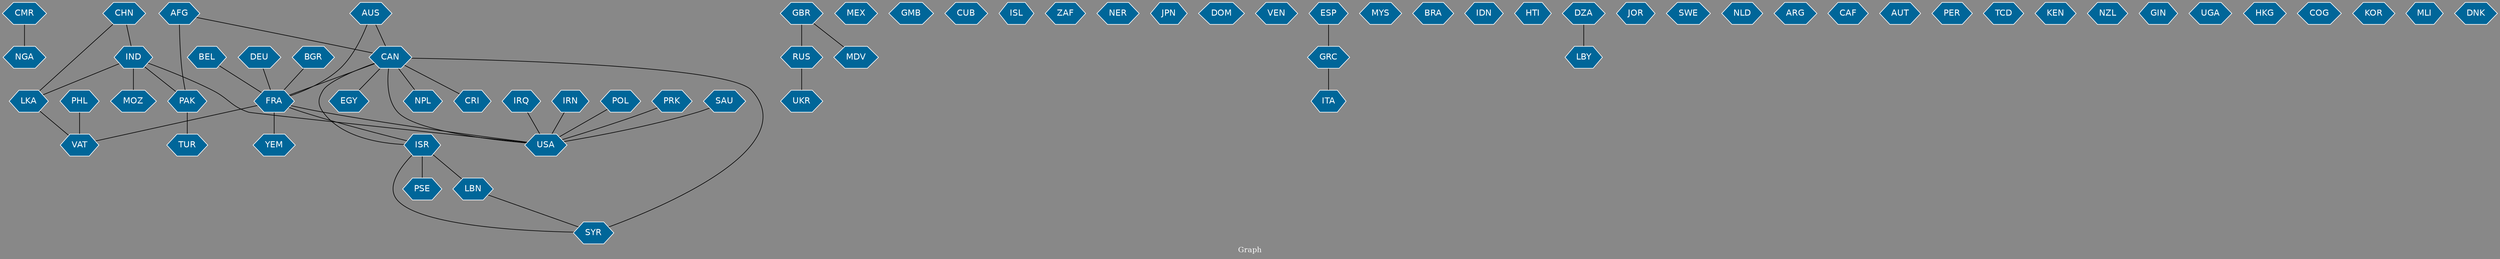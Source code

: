// Countries together in item graph
graph {
	graph [bgcolor="#888888" fontcolor=white fontsize=12 label="Graph" outputorder=edgesfirst overlap=prism]
	node [color=white fillcolor="#006699" fontcolor=white fontname=Helvetica shape=hexagon style=filled]
	edge [arrowhead=open color=black fontcolor=white fontname=Courier fontsize=12]
		NGA [label=NGA]
		CAN [label=CAN]
		RUS [label=RUS]
		FRA [label=FRA]
		YEM [label=YEM]
		MEX [label=MEX]
		GMB [label=GMB]
		USA [label=USA]
		CUB [label=CUB]
		UKR [label=UKR]
		ISL [label=ISL]
		ZAF [label=ZAF]
		PRK [label=PRK]
		SYR [label=SYR]
		NER [label=NER]
		EGY [label=EGY]
		ISR [label=ISR]
		LBN [label=LBN]
		VAT [label=VAT]
		PHL [label=PHL]
		SAU [label=SAU]
		JPN [label=JPN]
		DOM [label=DOM]
		IND [label=IND]
		BEL [label=BEL]
		VEN [label=VEN]
		LKA [label=LKA]
		GRC [label=GRC]
		MYS [label=MYS]
		GBR [label=GBR]
		CHN [label=CHN]
		ITA [label=ITA]
		BRA [label=BRA]
		IDN [label=IDN]
		NPL [label=NPL]
		HTI [label=HTI]
		LBY [label=LBY]
		JOR [label=JOR]
		DEU [label=DEU]
		PAK [label=PAK]
		AUS [label=AUS]
		DZA [label=DZA]
		SWE [label=SWE]
		NLD [label=NLD]
		ARG [label=ARG]
		CAF [label=CAF]
		AFG [label=AFG]
		AUT [label=AUT]
		MOZ [label=MOZ]
		PER [label=PER]
		TCD [label=TCD]
		IRQ [label=IRQ]
		ESP [label=ESP]
		IRN [label=IRN]
		KEN [label=KEN]
		NZL [label=NZL]
		GIN [label=GIN]
		BGR [label=BGR]
		UGA [label=UGA]
		CRI [label=CRI]
		CMR [label=CMR]
		POL [label=POL]
		PSE [label=PSE]
		HKG [label=HKG]
		MDV [label=MDV]
		COG [label=COG]
		KOR [label=KOR]
		MLI [label=MLI]
		TUR [label=TUR]
		DNK [label=DNK]
			FRA -- USA [weight=3]
			DEU -- FRA [weight=2]
			BGR -- FRA [weight=2]
			CAN -- NPL [weight=1]
			IND -- PAK [weight=2]
			CAN -- EGY [weight=3]
			CAN -- ISR [weight=1]
			PHL -- VAT [weight=3]
			GBR -- MDV [weight=1]
			CHN -- LKA [weight=1]
			ISR -- SYR [weight=1]
			AFG -- CAN [weight=1]
			CAN -- USA [weight=1]
			AUS -- CAN [weight=1]
			IRQ -- USA [weight=1]
			CAN -- CRI [weight=1]
			IND -- USA [weight=1]
			FRA -- VAT [weight=1]
			CHN -- IND [weight=1]
			IND -- LKA [weight=1]
			DZA -- LBY [weight=1]
			AUS -- FRA [weight=1]
			CAN -- FRA [weight=2]
			LBN -- SYR [weight=2]
			RUS -- UKR [weight=2]
			PAK -- TUR [weight=1]
			BEL -- FRA [weight=1]
			IRN -- USA [weight=2]
			ESP -- GRC [weight=1]
			CAN -- SYR [weight=3]
			GRC -- ITA [weight=1]
			FRA -- YEM [weight=2]
			GBR -- RUS [weight=2]
			FRA -- ISR [weight=2]
			LKA -- VAT [weight=2]
			PRK -- USA [weight=2]
			ISR -- PSE [weight=2]
			POL -- USA [weight=1]
			AFG -- PAK [weight=1]
			ISR -- LBN [weight=3]
			IND -- MOZ [weight=1]
			CMR -- NGA [weight=1]
			SAU -- USA [weight=1]
}